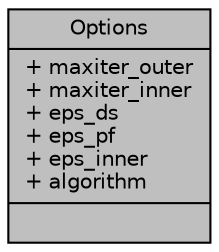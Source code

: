 digraph "Options"
{
  edge [fontname="Helvetica",fontsize="10",labelfontname="Helvetica",labelfontsize="10"];
  node [fontname="Helvetica",fontsize="10",shape=record];
  Node1 [label="{Options\n|+ maxiter_outer\l+ maxiter_inner\l+ eps_ds\l+ eps_pf\l+ eps_inner\l+ algorithm\l|}",height=0.2,width=0.4,color="black", fillcolor="grey75", style="filled" fontcolor="black"];
}
